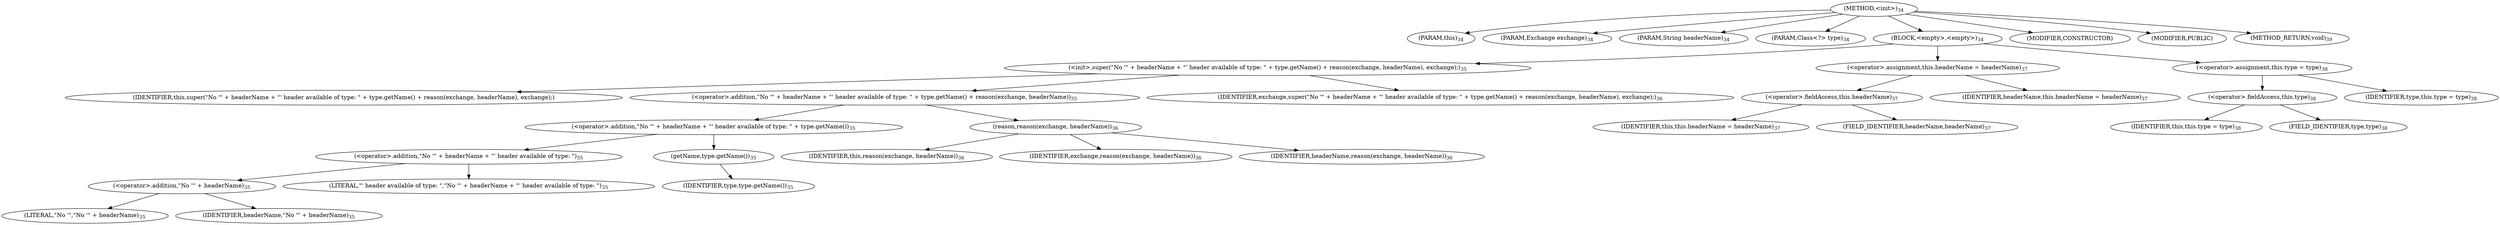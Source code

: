 digraph "&lt;init&gt;" {  
"19" [label = <(METHOD,&lt;init&gt;)<SUB>34</SUB>> ]
"4" [label = <(PARAM,this)<SUB>34</SUB>> ]
"20" [label = <(PARAM,Exchange exchange)<SUB>34</SUB>> ]
"21" [label = <(PARAM,String headerName)<SUB>34</SUB>> ]
"22" [label = <(PARAM,Class&lt;?&gt; type)<SUB>34</SUB>> ]
"23" [label = <(BLOCK,&lt;empty&gt;,&lt;empty&gt;)<SUB>34</SUB>> ]
"24" [label = <(&lt;init&gt;,super(&quot;No '&quot; + headerName + &quot;' header available of type: &quot; + type.getName() + reason(exchange, headerName), exchange);)<SUB>35</SUB>> ]
"5" [label = <(IDENTIFIER,this,super(&quot;No '&quot; + headerName + &quot;' header available of type: &quot; + type.getName() + reason(exchange, headerName), exchange);)> ]
"25" [label = <(&lt;operator&gt;.addition,&quot;No '&quot; + headerName + &quot;' header available of type: &quot; + type.getName() + reason(exchange, headerName))<SUB>35</SUB>> ]
"26" [label = <(&lt;operator&gt;.addition,&quot;No '&quot; + headerName + &quot;' header available of type: &quot; + type.getName())<SUB>35</SUB>> ]
"27" [label = <(&lt;operator&gt;.addition,&quot;No '&quot; + headerName + &quot;' header available of type: &quot;)<SUB>35</SUB>> ]
"28" [label = <(&lt;operator&gt;.addition,&quot;No '&quot; + headerName)<SUB>35</SUB>> ]
"29" [label = <(LITERAL,&quot;No '&quot;,&quot;No '&quot; + headerName)<SUB>35</SUB>> ]
"30" [label = <(IDENTIFIER,headerName,&quot;No '&quot; + headerName)<SUB>35</SUB>> ]
"31" [label = <(LITERAL,&quot;' header available of type: &quot;,&quot;No '&quot; + headerName + &quot;' header available of type: &quot;)<SUB>35</SUB>> ]
"32" [label = <(getName,type.getName())<SUB>35</SUB>> ]
"33" [label = <(IDENTIFIER,type,type.getName())<SUB>35</SUB>> ]
"34" [label = <(reason,reason(exchange, headerName))<SUB>36</SUB>> ]
"3" [label = <(IDENTIFIER,this,reason(exchange, headerName))<SUB>36</SUB>> ]
"35" [label = <(IDENTIFIER,exchange,reason(exchange, headerName))<SUB>36</SUB>> ]
"36" [label = <(IDENTIFIER,headerName,reason(exchange, headerName))<SUB>36</SUB>> ]
"37" [label = <(IDENTIFIER,exchange,super(&quot;No '&quot; + headerName + &quot;' header available of type: &quot; + type.getName() + reason(exchange, headerName), exchange);)<SUB>36</SUB>> ]
"38" [label = <(&lt;operator&gt;.assignment,this.headerName = headerName)<SUB>37</SUB>> ]
"39" [label = <(&lt;operator&gt;.fieldAccess,this.headerName)<SUB>37</SUB>> ]
"6" [label = <(IDENTIFIER,this,this.headerName = headerName)<SUB>37</SUB>> ]
"40" [label = <(FIELD_IDENTIFIER,headerName,headerName)<SUB>37</SUB>> ]
"41" [label = <(IDENTIFIER,headerName,this.headerName = headerName)<SUB>37</SUB>> ]
"42" [label = <(&lt;operator&gt;.assignment,this.type = type)<SUB>38</SUB>> ]
"43" [label = <(&lt;operator&gt;.fieldAccess,this.type)<SUB>38</SUB>> ]
"7" [label = <(IDENTIFIER,this,this.type = type)<SUB>38</SUB>> ]
"44" [label = <(FIELD_IDENTIFIER,type,type)<SUB>38</SUB>> ]
"45" [label = <(IDENTIFIER,type,this.type = type)<SUB>38</SUB>> ]
"46" [label = <(MODIFIER,CONSTRUCTOR)> ]
"47" [label = <(MODIFIER,PUBLIC)> ]
"48" [label = <(METHOD_RETURN,void)<SUB>39</SUB>> ]
  "19" -> "4" 
  "19" -> "20" 
  "19" -> "21" 
  "19" -> "22" 
  "19" -> "23" 
  "19" -> "46" 
  "19" -> "47" 
  "19" -> "48" 
  "23" -> "24" 
  "23" -> "38" 
  "23" -> "42" 
  "24" -> "5" 
  "24" -> "25" 
  "24" -> "37" 
  "25" -> "26" 
  "25" -> "34" 
  "26" -> "27" 
  "26" -> "32" 
  "27" -> "28" 
  "27" -> "31" 
  "28" -> "29" 
  "28" -> "30" 
  "32" -> "33" 
  "34" -> "3" 
  "34" -> "35" 
  "34" -> "36" 
  "38" -> "39" 
  "38" -> "41" 
  "39" -> "6" 
  "39" -> "40" 
  "42" -> "43" 
  "42" -> "45" 
  "43" -> "7" 
  "43" -> "44" 
}
